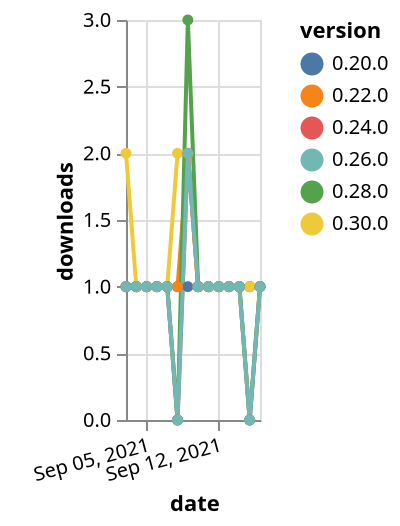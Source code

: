 {"$schema": "https://vega.github.io/schema/vega-lite/v5.json", "description": "A simple bar chart with embedded data.", "data": {"values": [{"date": "2021-09-03", "total": 217, "delta": 1, "version": "0.20.0"}, {"date": "2021-09-04", "total": 218, "delta": 1, "version": "0.20.0"}, {"date": "2021-09-05", "total": 219, "delta": 1, "version": "0.20.0"}, {"date": "2021-09-06", "total": 220, "delta": 1, "version": "0.20.0"}, {"date": "2021-09-07", "total": 221, "delta": 1, "version": "0.20.0"}, {"date": "2021-09-08", "total": 222, "delta": 1, "version": "0.20.0"}, {"date": "2021-09-09", "total": 223, "delta": 1, "version": "0.20.0"}, {"date": "2021-09-10", "total": 224, "delta": 1, "version": "0.20.0"}, {"date": "2021-09-11", "total": 225, "delta": 1, "version": "0.20.0"}, {"date": "2021-09-12", "total": 226, "delta": 1, "version": "0.20.0"}, {"date": "2021-09-13", "total": 227, "delta": 1, "version": "0.20.0"}, {"date": "2021-09-14", "total": 228, "delta": 1, "version": "0.20.0"}, {"date": "2021-09-15", "total": 229, "delta": 1, "version": "0.20.0"}, {"date": "2021-09-16", "total": 230, "delta": 1, "version": "0.20.0"}, {"date": "2021-09-03", "total": 172, "delta": 1, "version": "0.22.0"}, {"date": "2021-09-04", "total": 173, "delta": 1, "version": "0.22.0"}, {"date": "2021-09-05", "total": 174, "delta": 1, "version": "0.22.0"}, {"date": "2021-09-06", "total": 175, "delta": 1, "version": "0.22.0"}, {"date": "2021-09-07", "total": 176, "delta": 1, "version": "0.22.0"}, {"date": "2021-09-08", "total": 177, "delta": 1, "version": "0.22.0"}, {"date": "2021-09-09", "total": 179, "delta": 2, "version": "0.22.0"}, {"date": "2021-09-10", "total": 180, "delta": 1, "version": "0.22.0"}, {"date": "2021-09-11", "total": 181, "delta": 1, "version": "0.22.0"}, {"date": "2021-09-12", "total": 182, "delta": 1, "version": "0.22.0"}, {"date": "2021-09-13", "total": 183, "delta": 1, "version": "0.22.0"}, {"date": "2021-09-14", "total": 184, "delta": 1, "version": "0.22.0"}, {"date": "2021-09-15", "total": 185, "delta": 1, "version": "0.22.0"}, {"date": "2021-09-16", "total": 186, "delta": 1, "version": "0.22.0"}, {"date": "2021-09-03", "total": 115, "delta": 2, "version": "0.30.0"}, {"date": "2021-09-04", "total": 116, "delta": 1, "version": "0.30.0"}, {"date": "2021-09-05", "total": 117, "delta": 1, "version": "0.30.0"}, {"date": "2021-09-06", "total": 118, "delta": 1, "version": "0.30.0"}, {"date": "2021-09-07", "total": 119, "delta": 1, "version": "0.30.0"}, {"date": "2021-09-08", "total": 121, "delta": 2, "version": "0.30.0"}, {"date": "2021-09-09", "total": 123, "delta": 2, "version": "0.30.0"}, {"date": "2021-09-10", "total": 124, "delta": 1, "version": "0.30.0"}, {"date": "2021-09-11", "total": 125, "delta": 1, "version": "0.30.0"}, {"date": "2021-09-12", "total": 126, "delta": 1, "version": "0.30.0"}, {"date": "2021-09-13", "total": 127, "delta": 1, "version": "0.30.0"}, {"date": "2021-09-14", "total": 128, "delta": 1, "version": "0.30.0"}, {"date": "2021-09-15", "total": 129, "delta": 1, "version": "0.30.0"}, {"date": "2021-09-16", "total": 130, "delta": 1, "version": "0.30.0"}, {"date": "2021-09-03", "total": 166, "delta": 1, "version": "0.24.0"}, {"date": "2021-09-04", "total": 167, "delta": 1, "version": "0.24.0"}, {"date": "2021-09-05", "total": 168, "delta": 1, "version": "0.24.0"}, {"date": "2021-09-06", "total": 169, "delta": 1, "version": "0.24.0"}, {"date": "2021-09-07", "total": 170, "delta": 1, "version": "0.24.0"}, {"date": "2021-09-08", "total": 170, "delta": 0, "version": "0.24.0"}, {"date": "2021-09-09", "total": 172, "delta": 2, "version": "0.24.0"}, {"date": "2021-09-10", "total": 173, "delta": 1, "version": "0.24.0"}, {"date": "2021-09-11", "total": 174, "delta": 1, "version": "0.24.0"}, {"date": "2021-09-12", "total": 175, "delta": 1, "version": "0.24.0"}, {"date": "2021-09-13", "total": 176, "delta": 1, "version": "0.24.0"}, {"date": "2021-09-14", "total": 177, "delta": 1, "version": "0.24.0"}, {"date": "2021-09-15", "total": 177, "delta": 0, "version": "0.24.0"}, {"date": "2021-09-16", "total": 178, "delta": 1, "version": "0.24.0"}, {"date": "2021-09-03", "total": 171, "delta": 1, "version": "0.28.0"}, {"date": "2021-09-04", "total": 172, "delta": 1, "version": "0.28.0"}, {"date": "2021-09-05", "total": 173, "delta": 1, "version": "0.28.0"}, {"date": "2021-09-06", "total": 174, "delta": 1, "version": "0.28.0"}, {"date": "2021-09-07", "total": 175, "delta": 1, "version": "0.28.0"}, {"date": "2021-09-08", "total": 175, "delta": 0, "version": "0.28.0"}, {"date": "2021-09-09", "total": 178, "delta": 3, "version": "0.28.0"}, {"date": "2021-09-10", "total": 179, "delta": 1, "version": "0.28.0"}, {"date": "2021-09-11", "total": 180, "delta": 1, "version": "0.28.0"}, {"date": "2021-09-12", "total": 181, "delta": 1, "version": "0.28.0"}, {"date": "2021-09-13", "total": 182, "delta": 1, "version": "0.28.0"}, {"date": "2021-09-14", "total": 183, "delta": 1, "version": "0.28.0"}, {"date": "2021-09-15", "total": 183, "delta": 0, "version": "0.28.0"}, {"date": "2021-09-16", "total": 184, "delta": 1, "version": "0.28.0"}, {"date": "2021-09-03", "total": 145, "delta": 1, "version": "0.26.0"}, {"date": "2021-09-04", "total": 146, "delta": 1, "version": "0.26.0"}, {"date": "2021-09-05", "total": 147, "delta": 1, "version": "0.26.0"}, {"date": "2021-09-06", "total": 148, "delta": 1, "version": "0.26.0"}, {"date": "2021-09-07", "total": 149, "delta": 1, "version": "0.26.0"}, {"date": "2021-09-08", "total": 149, "delta": 0, "version": "0.26.0"}, {"date": "2021-09-09", "total": 151, "delta": 2, "version": "0.26.0"}, {"date": "2021-09-10", "total": 152, "delta": 1, "version": "0.26.0"}, {"date": "2021-09-11", "total": 153, "delta": 1, "version": "0.26.0"}, {"date": "2021-09-12", "total": 154, "delta": 1, "version": "0.26.0"}, {"date": "2021-09-13", "total": 155, "delta": 1, "version": "0.26.0"}, {"date": "2021-09-14", "total": 156, "delta": 1, "version": "0.26.0"}, {"date": "2021-09-15", "total": 156, "delta": 0, "version": "0.26.0"}, {"date": "2021-09-16", "total": 157, "delta": 1, "version": "0.26.0"}]}, "width": "container", "mark": {"type": "line", "point": {"filled": true}}, "encoding": {"x": {"field": "date", "type": "temporal", "timeUnit": "yearmonthdate", "title": "date", "axis": {"labelAngle": -15}}, "y": {"field": "delta", "type": "quantitative", "title": "downloads"}, "color": {"field": "version", "type": "nominal"}, "tooltip": {"field": "delta"}}}